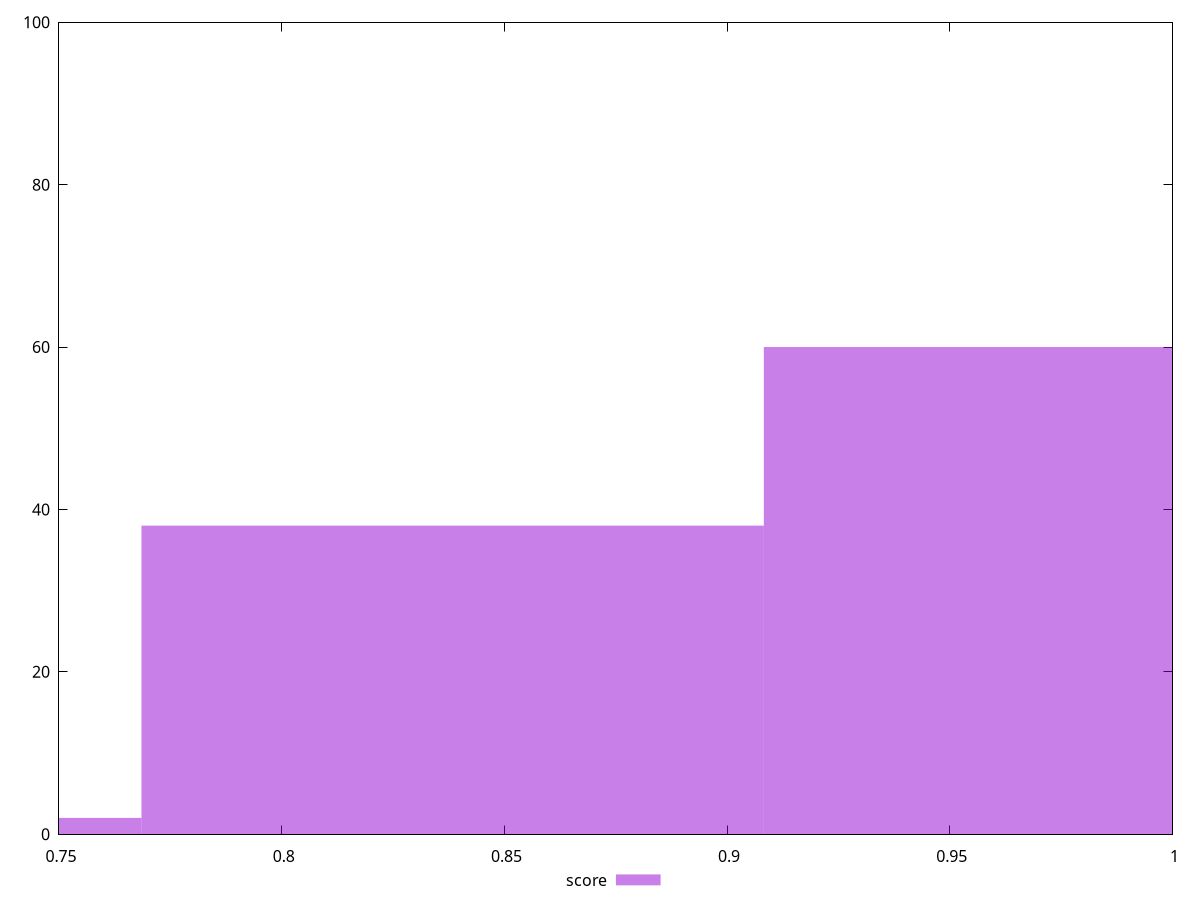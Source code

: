 reset

$score <<EOF
0.8383791594961978 38
0.9781090194122307 60
0.6986492995801648 2
EOF

set key outside below
set boxwidth 0.13972985991603296
set xrange [0.75:1]
set yrange [0:100]
set trange [0:100]
set style fill transparent solid 0.5 noborder
set terminal svg size 640, 490 enhanced background rgb 'white'
set output "report_00009_2021-02-08T22-37-41.559Z/unminified-javascript/samples/pages+cached/score/histogram.svg"

plot $score title "score" with boxes

reset
